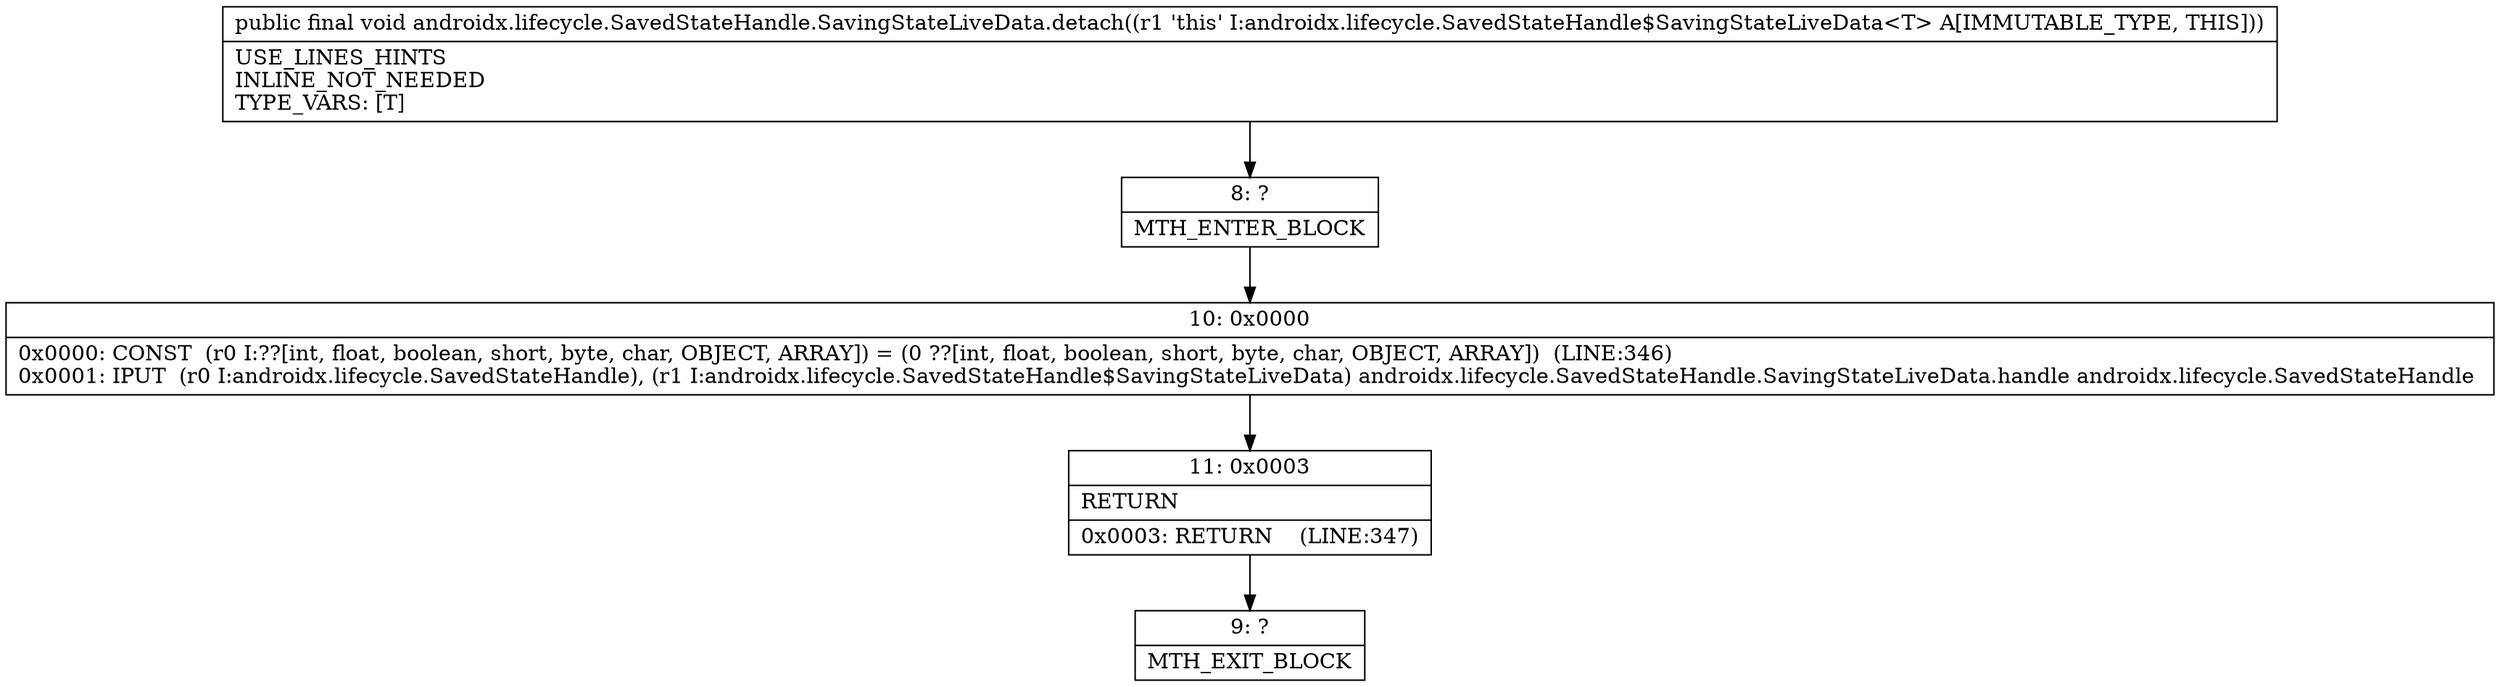 digraph "CFG forandroidx.lifecycle.SavedStateHandle.SavingStateLiveData.detach()V" {
Node_8 [shape=record,label="{8\:\ ?|MTH_ENTER_BLOCK\l}"];
Node_10 [shape=record,label="{10\:\ 0x0000|0x0000: CONST  (r0 I:??[int, float, boolean, short, byte, char, OBJECT, ARRAY]) = (0 ??[int, float, boolean, short, byte, char, OBJECT, ARRAY])  (LINE:346)\l0x0001: IPUT  (r0 I:androidx.lifecycle.SavedStateHandle), (r1 I:androidx.lifecycle.SavedStateHandle$SavingStateLiveData) androidx.lifecycle.SavedStateHandle.SavingStateLiveData.handle androidx.lifecycle.SavedStateHandle \l}"];
Node_11 [shape=record,label="{11\:\ 0x0003|RETURN\l|0x0003: RETURN    (LINE:347)\l}"];
Node_9 [shape=record,label="{9\:\ ?|MTH_EXIT_BLOCK\l}"];
MethodNode[shape=record,label="{public final void androidx.lifecycle.SavedStateHandle.SavingStateLiveData.detach((r1 'this' I:androidx.lifecycle.SavedStateHandle$SavingStateLiveData\<T\> A[IMMUTABLE_TYPE, THIS]))  | USE_LINES_HINTS\lINLINE_NOT_NEEDED\lTYPE_VARS: [T]\l}"];
MethodNode -> Node_8;Node_8 -> Node_10;
Node_10 -> Node_11;
Node_11 -> Node_9;
}

